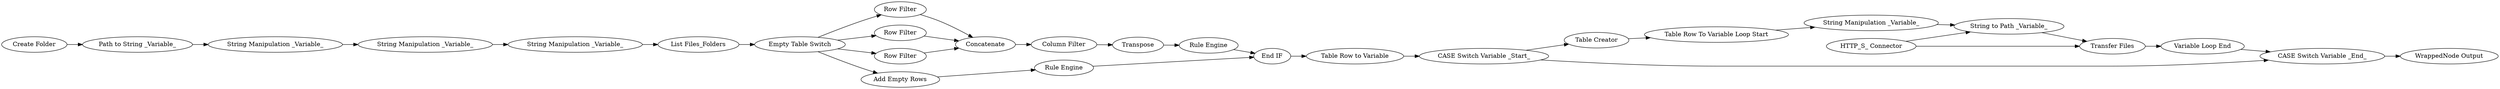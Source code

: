 digraph {
	"-4565582784593550398_121" [label="Row Filter"]
	"-6174666486544276482_161" [label="String Manipulation _Variable_"]
	"-4565582784593550398_119" [label="Column Filter"]
	"-6174666486544276482_172" [label="Transfer Files"]
	"-6174666486544276482_163" [label="CASE Switch Variable _Start_"]
	"-4565582784593550398_132" [label="Row Filter"]
	"-6174666486544276482_165" [label="Create Folder"]
	"-4565582784593550398_118" [label=Transpose]
	"-4565582784593550398_117" [label="String Manipulation _Variable_"]
	"-4565582784593550398_115" [label="Rule Engine"]
	"-6174666486544276482_166" [label="Table Row To Variable Loop Start"]
	"-6174666486544276482_164" [label="CASE Switch Variable _End_"]
	"-4565582784593550398_133" [label=Concatenate]
	"-4565582784593550398_116" [label="String Manipulation _Variable_"]
	"-4565582784593550398_137" [label="Table Row to Variable"]
	"-6174666486544276482_158" [label="Table Creator"]
	"-4565582784593550398_120" [label="Row Filter"]
	"-6174666486544276482_129" [label="WrappedNode Output"]
	"-4565582784593550398_126" [label="Add Empty Rows"]
	"-4565582784593550398_136" [label="List Files_Folders"]
	"-4565582784593550398_124" [label="Empty Table Switch"]
	"-6174666486544276482_173" [label="Variable Loop End"]
	"-4565582784593550398_127" [label="Rule Engine"]
	"-4565582784593550398_125" [label="End IF"]
	"-6174666486544276482_168" [label="HTTP_S_ Connector"]
	"-4565582784593550398_131" [label="String Manipulation _Variable_"]
	"-4565582784593550398_135" [label="Path to String _Variable_"]
	"-6174666486544276482_170" [label="String to Path _Variable_"]
	"-6174666486544276482_165" -> "-4565582784593550398_135"
	"-6174666486544276482_168" -> "-6174666486544276482_172"
	"-6174666486544276482_172" -> "-6174666486544276482_173"
	"-6174666486544276482_173" -> "-6174666486544276482_164"
	"-6174666486544276482_166" -> "-6174666486544276482_161"
	"-6174666486544276482_170" -> "-6174666486544276482_172"
	"-4565582784593550398_120" -> "-4565582784593550398_133"
	"-6174666486544276482_163" -> "-6174666486544276482_158"
	"-4565582784593550398_121" -> "-4565582784593550398_133"
	"-4565582784593550398_127" -> "-4565582784593550398_125"
	"-4565582784593550398_117" -> "-4565582784593550398_131"
	"-6174666486544276482_168" -> "-6174666486544276482_170"
	"-4565582784593550398_132" -> "-4565582784593550398_133"
	"-4565582784593550398_124" -> "-4565582784593550398_126"
	"-6174666486544276482_163" -> "-6174666486544276482_164"
	"-4565582784593550398_125" -> "-4565582784593550398_137"
	"-4565582784593550398_135" -> "-4565582784593550398_116"
	"-4565582784593550398_119" -> "-4565582784593550398_118"
	"-4565582784593550398_137" -> "-6174666486544276482_163"
	"-4565582784593550398_124" -> "-4565582784593550398_121"
	"-4565582784593550398_136" -> "-4565582784593550398_124"
	"-4565582784593550398_116" -> "-4565582784593550398_117"
	"-6174666486544276482_158" -> "-6174666486544276482_166"
	"-4565582784593550398_115" -> "-4565582784593550398_125"
	"-4565582784593550398_131" -> "-4565582784593550398_136"
	"-6174666486544276482_164" -> "-6174666486544276482_129"
	"-4565582784593550398_124" -> "-4565582784593550398_120"
	"-4565582784593550398_124" -> "-4565582784593550398_132"
	"-4565582784593550398_126" -> "-4565582784593550398_127"
	"-4565582784593550398_118" -> "-4565582784593550398_115"
	"-4565582784593550398_133" -> "-4565582784593550398_119"
	"-6174666486544276482_161" -> "-6174666486544276482_170"
	rankdir=LR
}
